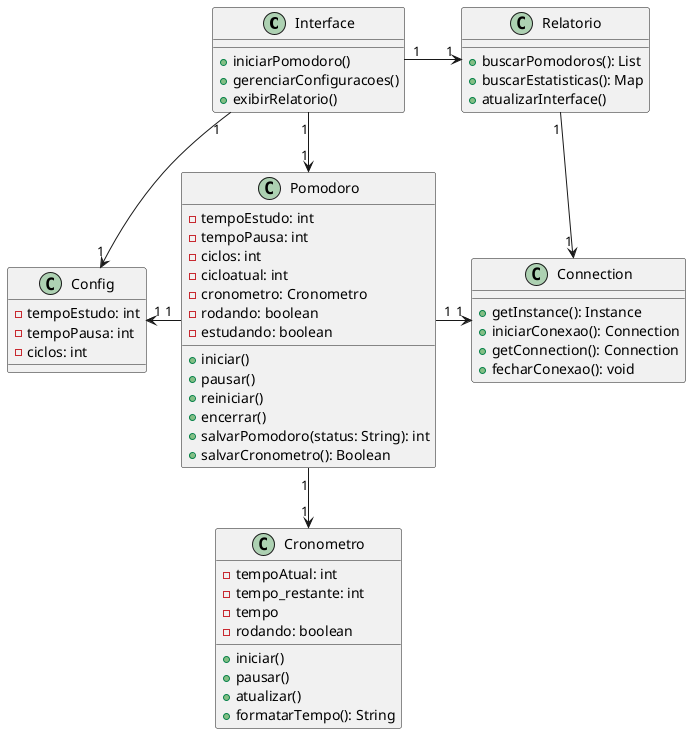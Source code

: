 @startuml "Diagrama"

class Interface {
  + iniciarPomodoro()
  + gerenciarConfiguracoes()
  + exibirRelatorio()
}

class Pomodoro {
  - tempoEstudo: int
  - tempoPausa: int
  - ciclos: int
  - cicloatual: int
  - cronometro: Cronometro
  - rodando: boolean
  - estudando: boolean
  + iniciar()
  + pausar()
  + reiniciar()
  + encerrar()
  + salvarPomodoro(status: String): int
  + salvarCronometro(): Boolean
}

class Cronometro {
  - tempoAtual: int
  - tempo_restante: int
  - tempo
  - rodando: boolean
  + iniciar()
  + pausar()
  + atualizar()
  + formatarTempo(): String
}

class Config {
  - tempoEstudo: int
  - tempoPausa: int
  - ciclos: int
}

class Relatorio {
  + buscarPomodoros(): List
  + buscarEstatisticas(): Map
  + atualizarInterface()
}

class Connection{
  + getInstance(): Instance
  + iniciarConexao(): Connection
  + getConnection(): Connection
  + fecharConexao(): void
}


Interface "1" --> "1" Pomodoro
Interface "1" --> "1" Config
Interface "1" -right-> "1" Relatorio
Pomodoro "1" --> "1" Cronometro
Pomodoro "1" -left-> "1" Config
Pomodoro "1" -right-> "1" Connection
Relatorio "1" --> "1" Connection	

@enduml
